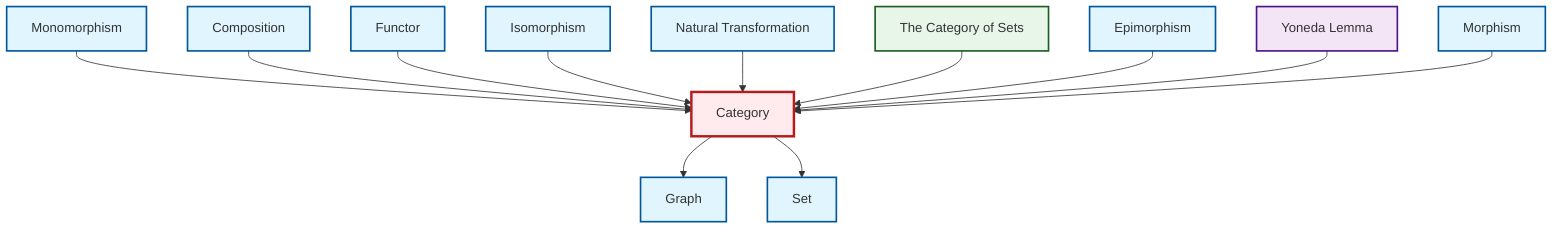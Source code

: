 graph TD
    classDef definition fill:#e1f5fe,stroke:#01579b,stroke-width:2px
    classDef theorem fill:#f3e5f5,stroke:#4a148c,stroke-width:2px
    classDef axiom fill:#fff3e0,stroke:#e65100,stroke-width:2px
    classDef example fill:#e8f5e9,stroke:#1b5e20,stroke-width:2px
    classDef current fill:#ffebee,stroke:#b71c1c,stroke-width:3px
    def-natural-transformation["Natural Transformation"]:::definition
    def-category["Category"]:::definition
    def-graph["Graph"]:::definition
    def-morphism["Morphism"]:::definition
    def-epimorphism["Epimorphism"]:::definition
    def-monomorphism["Monomorphism"]:::definition
    ex-set-category["The Category of Sets"]:::example
    def-composition["Composition"]:::definition
    thm-yoneda["Yoneda Lemma"]:::theorem
    def-isomorphism["Isomorphism"]:::definition
    def-functor["Functor"]:::definition
    def-set["Set"]:::definition
    def-monomorphism --> def-category
    def-composition --> def-category
    def-functor --> def-category
    def-isomorphism --> def-category
    def-natural-transformation --> def-category
    ex-set-category --> def-category
    def-category --> def-graph
    def-epimorphism --> def-category
    def-category --> def-set
    thm-yoneda --> def-category
    def-morphism --> def-category
    class def-category current
